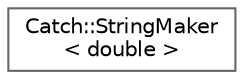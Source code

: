 digraph "Graphical Class Hierarchy"
{
 // LATEX_PDF_SIZE
  bgcolor="transparent";
  edge [fontname=Helvetica,fontsize=10,labelfontname=Helvetica,labelfontsize=10];
  node [fontname=Helvetica,fontsize=10,shape=box,height=0.2,width=0.4];
  rankdir="LR";
  Node0 [id="Node000000",label="Catch::StringMaker\l\< double \>",height=0.2,width=0.4,color="grey40", fillcolor="white", style="filled",URL="$struct_catch_1_1_string_maker_3_01double_01_4.html",tooltip=" "];
}
